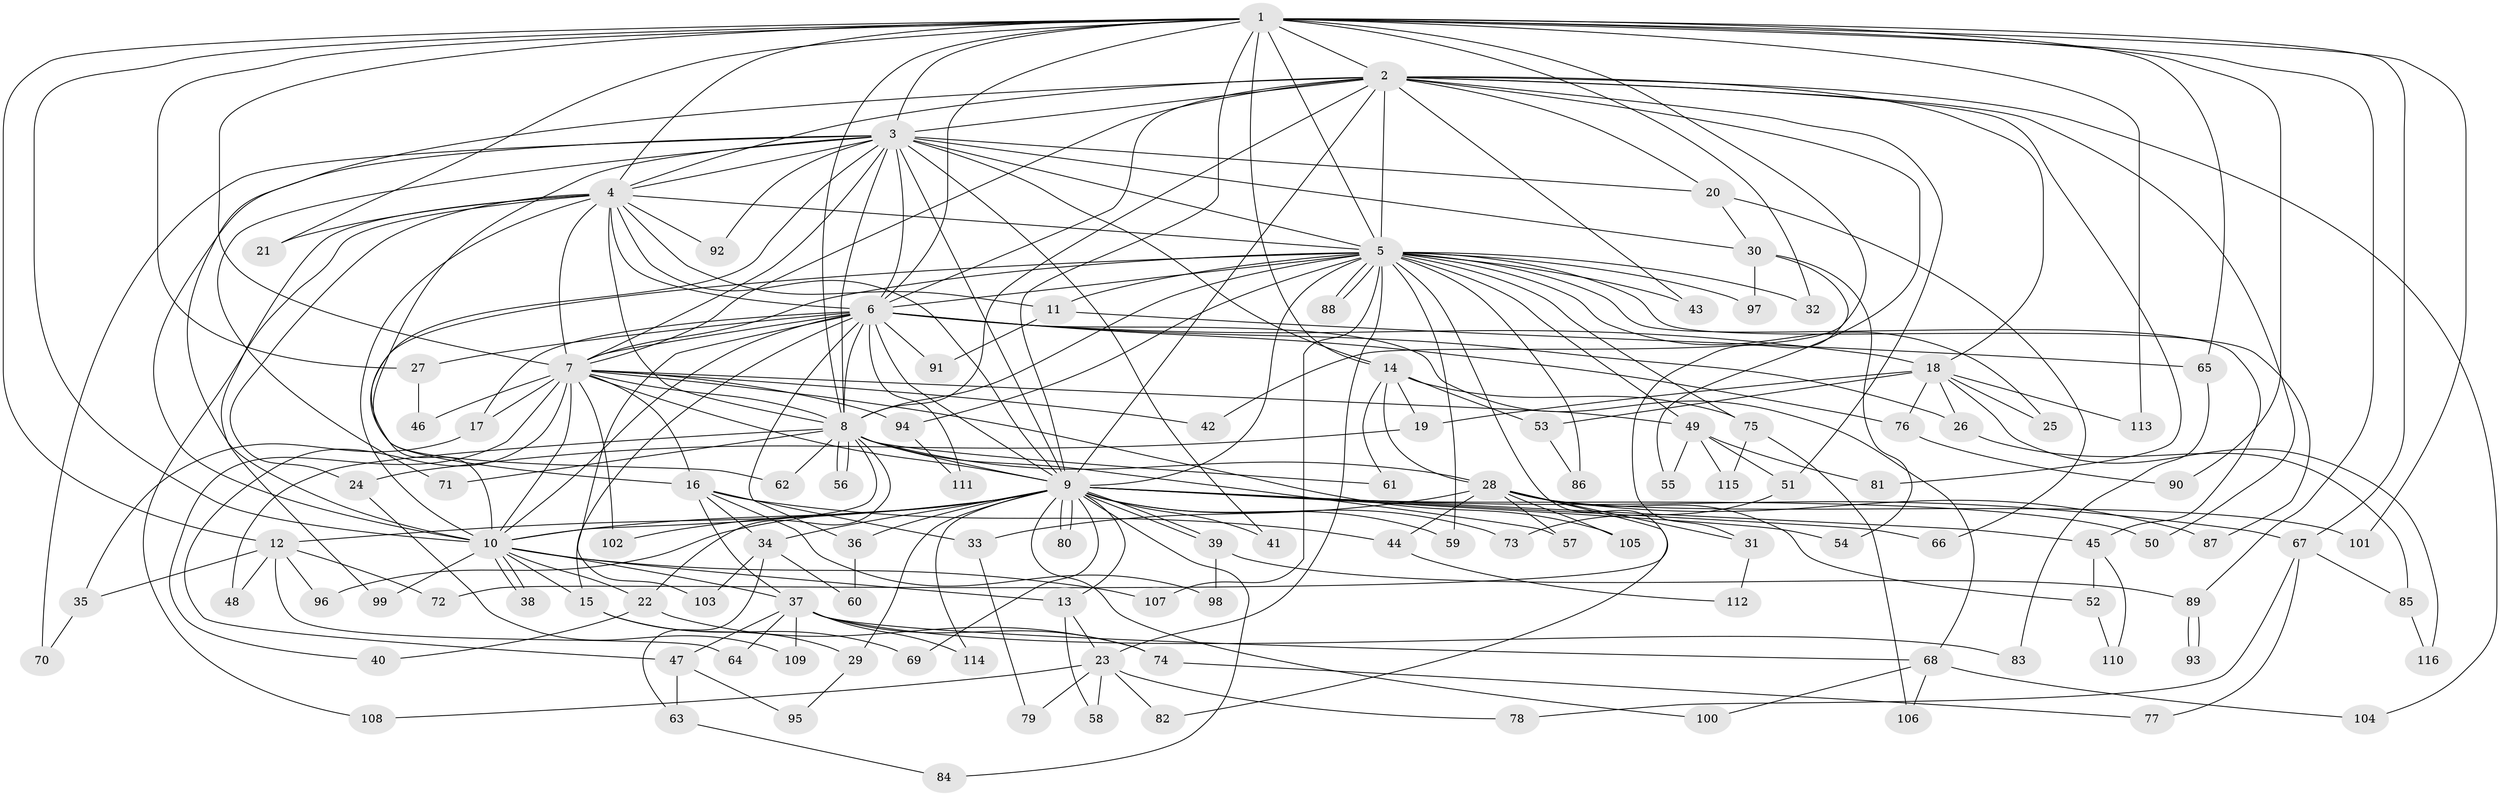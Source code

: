 // Generated by graph-tools (version 1.1) at 2025/01/03/09/25 03:01:37]
// undirected, 116 vertices, 257 edges
graph export_dot {
graph [start="1"]
  node [color=gray90,style=filled];
  1;
  2;
  3;
  4;
  5;
  6;
  7;
  8;
  9;
  10;
  11;
  12;
  13;
  14;
  15;
  16;
  17;
  18;
  19;
  20;
  21;
  22;
  23;
  24;
  25;
  26;
  27;
  28;
  29;
  30;
  31;
  32;
  33;
  34;
  35;
  36;
  37;
  38;
  39;
  40;
  41;
  42;
  43;
  44;
  45;
  46;
  47;
  48;
  49;
  50;
  51;
  52;
  53;
  54;
  55;
  56;
  57;
  58;
  59;
  60;
  61;
  62;
  63;
  64;
  65;
  66;
  67;
  68;
  69;
  70;
  71;
  72;
  73;
  74;
  75;
  76;
  77;
  78;
  79;
  80;
  81;
  82;
  83;
  84;
  85;
  86;
  87;
  88;
  89;
  90;
  91;
  92;
  93;
  94;
  95;
  96;
  97;
  98;
  99;
  100;
  101;
  102;
  103;
  104;
  105;
  106;
  107;
  108;
  109;
  110;
  111;
  112;
  113;
  114;
  115;
  116;
  1 -- 2;
  1 -- 3;
  1 -- 4;
  1 -- 5;
  1 -- 6;
  1 -- 7;
  1 -- 8;
  1 -- 9;
  1 -- 10;
  1 -- 12;
  1 -- 14;
  1 -- 21;
  1 -- 27;
  1 -- 32;
  1 -- 42;
  1 -- 65;
  1 -- 67;
  1 -- 89;
  1 -- 90;
  1 -- 101;
  1 -- 113;
  2 -- 3;
  2 -- 4;
  2 -- 5;
  2 -- 6;
  2 -- 7;
  2 -- 8;
  2 -- 9;
  2 -- 10;
  2 -- 18;
  2 -- 20;
  2 -- 43;
  2 -- 50;
  2 -- 51;
  2 -- 55;
  2 -- 81;
  2 -- 104;
  3 -- 4;
  3 -- 5;
  3 -- 6;
  3 -- 7;
  3 -- 8;
  3 -- 9;
  3 -- 10;
  3 -- 14;
  3 -- 16;
  3 -- 20;
  3 -- 30;
  3 -- 41;
  3 -- 62;
  3 -- 70;
  3 -- 71;
  3 -- 92;
  4 -- 5;
  4 -- 6;
  4 -- 7;
  4 -- 8;
  4 -- 9;
  4 -- 10;
  4 -- 11;
  4 -- 21;
  4 -- 24;
  4 -- 92;
  4 -- 99;
  4 -- 108;
  5 -- 6;
  5 -- 7;
  5 -- 8;
  5 -- 9;
  5 -- 10;
  5 -- 11;
  5 -- 23;
  5 -- 25;
  5 -- 32;
  5 -- 43;
  5 -- 45;
  5 -- 49;
  5 -- 59;
  5 -- 72;
  5 -- 75;
  5 -- 86;
  5 -- 87;
  5 -- 88;
  5 -- 88;
  5 -- 94;
  5 -- 97;
  5 -- 107;
  6 -- 7;
  6 -- 8;
  6 -- 9;
  6 -- 10;
  6 -- 15;
  6 -- 17;
  6 -- 18;
  6 -- 26;
  6 -- 27;
  6 -- 36;
  6 -- 68;
  6 -- 76;
  6 -- 91;
  6 -- 103;
  6 -- 111;
  7 -- 8;
  7 -- 9;
  7 -- 10;
  7 -- 16;
  7 -- 17;
  7 -- 40;
  7 -- 42;
  7 -- 46;
  7 -- 47;
  7 -- 49;
  7 -- 94;
  7 -- 102;
  7 -- 105;
  8 -- 9;
  8 -- 10;
  8 -- 22;
  8 -- 28;
  8 -- 48;
  8 -- 56;
  8 -- 56;
  8 -- 57;
  8 -- 61;
  8 -- 62;
  8 -- 71;
  9 -- 10;
  9 -- 12;
  9 -- 13;
  9 -- 29;
  9 -- 34;
  9 -- 36;
  9 -- 39;
  9 -- 39;
  9 -- 41;
  9 -- 45;
  9 -- 50;
  9 -- 54;
  9 -- 59;
  9 -- 66;
  9 -- 67;
  9 -- 69;
  9 -- 73;
  9 -- 80;
  9 -- 80;
  9 -- 84;
  9 -- 96;
  9 -- 100;
  9 -- 102;
  9 -- 114;
  10 -- 13;
  10 -- 15;
  10 -- 22;
  10 -- 37;
  10 -- 38;
  10 -- 38;
  10 -- 99;
  10 -- 107;
  11 -- 65;
  11 -- 91;
  12 -- 35;
  12 -- 48;
  12 -- 64;
  12 -- 72;
  12 -- 96;
  13 -- 23;
  13 -- 58;
  14 -- 19;
  14 -- 28;
  14 -- 53;
  14 -- 61;
  14 -- 75;
  15 -- 29;
  15 -- 69;
  16 -- 33;
  16 -- 34;
  16 -- 37;
  16 -- 44;
  16 -- 98;
  17 -- 35;
  18 -- 19;
  18 -- 25;
  18 -- 26;
  18 -- 53;
  18 -- 76;
  18 -- 113;
  18 -- 116;
  19 -- 24;
  20 -- 30;
  20 -- 66;
  22 -- 40;
  22 -- 74;
  23 -- 58;
  23 -- 78;
  23 -- 79;
  23 -- 82;
  23 -- 108;
  24 -- 109;
  26 -- 85;
  27 -- 46;
  28 -- 31;
  28 -- 33;
  28 -- 44;
  28 -- 52;
  28 -- 57;
  28 -- 82;
  28 -- 87;
  28 -- 101;
  28 -- 105;
  29 -- 95;
  30 -- 31;
  30 -- 54;
  30 -- 97;
  31 -- 112;
  33 -- 79;
  34 -- 60;
  34 -- 63;
  34 -- 103;
  35 -- 70;
  36 -- 60;
  37 -- 47;
  37 -- 64;
  37 -- 68;
  37 -- 74;
  37 -- 83;
  37 -- 109;
  37 -- 114;
  39 -- 89;
  39 -- 98;
  44 -- 112;
  45 -- 52;
  45 -- 110;
  47 -- 63;
  47 -- 95;
  49 -- 51;
  49 -- 55;
  49 -- 81;
  49 -- 115;
  51 -- 73;
  52 -- 110;
  53 -- 86;
  63 -- 84;
  65 -- 83;
  67 -- 77;
  67 -- 78;
  67 -- 85;
  68 -- 100;
  68 -- 104;
  68 -- 106;
  74 -- 77;
  75 -- 106;
  75 -- 115;
  76 -- 90;
  85 -- 116;
  89 -- 93;
  89 -- 93;
  94 -- 111;
}
